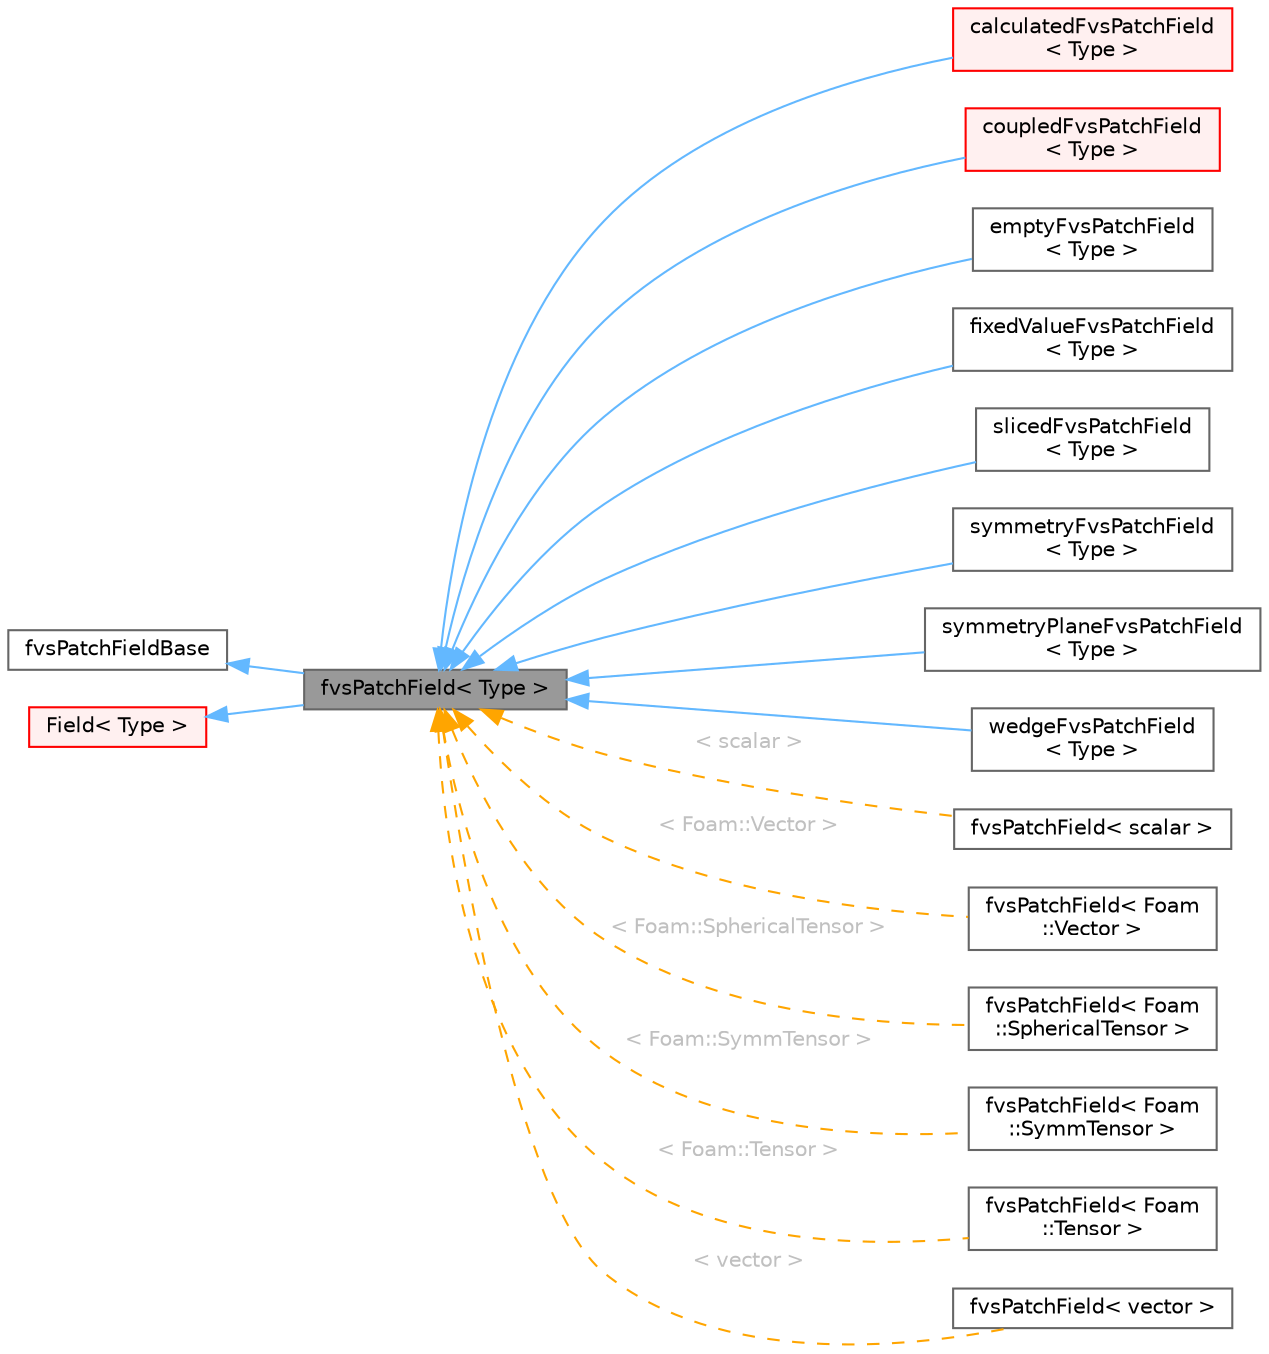 digraph "fvsPatchField&lt; Type &gt;"
{
 // LATEX_PDF_SIZE
  bgcolor="transparent";
  edge [fontname=Helvetica,fontsize=10,labelfontname=Helvetica,labelfontsize=10];
  node [fontname=Helvetica,fontsize=10,shape=box,height=0.2,width=0.4];
  rankdir="LR";
  Node1 [id="Node000001",label="fvsPatchField\< Type \>",height=0.2,width=0.4,color="gray40", fillcolor="grey60", style="filled", fontcolor="black",tooltip="An abstract base class with a fat-interface to all derived classes covering all possible ways in whic..."];
  Node2 -> Node1 [id="edge1_Node000001_Node000002",dir="back",color="steelblue1",style="solid",tooltip=" "];
  Node2 [id="Node000002",label="fvsPatchFieldBase",height=0.2,width=0.4,color="gray40", fillcolor="white", style="filled",URL="$classFoam_1_1fvsPatchFieldBase.html",tooltip=" "];
  Node3 -> Node1 [id="edge2_Node000001_Node000003",dir="back",color="steelblue1",style="solid",tooltip=" "];
  Node3 [id="Node000003",label="Field\< Type \>",height=0.2,width=0.4,color="red", fillcolor="#FFF0F0", style="filled",URL="$classFoam_1_1Field.html",tooltip="Generic templated field type."];
  Node1 -> Node10 [id="edge3_Node000001_Node000010",dir="back",color="steelblue1",style="solid",tooltip=" "];
  Node10 [id="Node000010",label="calculatedFvsPatchField\l\< Type \>",height=0.2,width=0.4,color="red", fillcolor="#FFF0F0", style="filled",URL="$classFoam_1_1calculatedFvsPatchField.html",tooltip="Foam::calculatedFvsPatchField."];
  Node1 -> Node12 [id="edge4_Node000001_Node000012",dir="back",color="steelblue1",style="solid",tooltip=" "];
  Node12 [id="Node000012",label="coupledFvsPatchField\l\< Type \>",height=0.2,width=0.4,color="red", fillcolor="#FFF0F0", style="filled",URL="$classFoam_1_1coupledFvsPatchField.html",tooltip="Foam::coupledFvsPatchField."];
  Node1 -> Node20 [id="edge5_Node000001_Node000020",dir="back",color="steelblue1",style="solid",tooltip=" "];
  Node20 [id="Node000020",label="emptyFvsPatchField\l\< Type \>",height=0.2,width=0.4,color="gray40", fillcolor="white", style="filled",URL="$classFoam_1_1emptyFvsPatchField.html",tooltip="Foam::emptyFvsPatchField."];
  Node1 -> Node21 [id="edge6_Node000001_Node000021",dir="back",color="steelblue1",style="solid",tooltip=" "];
  Node21 [id="Node000021",label="fixedValueFvsPatchField\l\< Type \>",height=0.2,width=0.4,color="gray40", fillcolor="white", style="filled",URL="$classFoam_1_1fixedValueFvsPatchField.html",tooltip="Foam::fixedValueFvsPatchField."];
  Node1 -> Node22 [id="edge7_Node000001_Node000022",dir="back",color="steelblue1",style="solid",tooltip=" "];
  Node22 [id="Node000022",label="slicedFvsPatchField\l\< Type \>",height=0.2,width=0.4,color="gray40", fillcolor="white", style="filled",URL="$classFoam_1_1slicedFvsPatchField.html",tooltip="Specialization of fvsPatchField which creates the underlying fvsPatchField as a slice of the given co..."];
  Node1 -> Node23 [id="edge8_Node000001_Node000023",dir="back",color="steelblue1",style="solid",tooltip=" "];
  Node23 [id="Node000023",label="symmetryFvsPatchField\l\< Type \>",height=0.2,width=0.4,color="gray40", fillcolor="white", style="filled",URL="$classFoam_1_1symmetryFvsPatchField.html",tooltip="Foam::symmetryFvsPatchField."];
  Node1 -> Node24 [id="edge9_Node000001_Node000024",dir="back",color="steelblue1",style="solid",tooltip=" "];
  Node24 [id="Node000024",label="symmetryPlaneFvsPatchField\l\< Type \>",height=0.2,width=0.4,color="gray40", fillcolor="white", style="filled",URL="$classFoam_1_1symmetryPlaneFvsPatchField.html",tooltip="Foam::symmetryPlaneFvsPatchField."];
  Node1 -> Node25 [id="edge10_Node000001_Node000025",dir="back",color="steelblue1",style="solid",tooltip=" "];
  Node25 [id="Node000025",label="wedgeFvsPatchField\l\< Type \>",height=0.2,width=0.4,color="gray40", fillcolor="white", style="filled",URL="$classFoam_1_1wedgeFvsPatchField.html",tooltip="Foam::wedgeFvsPatchField."];
  Node1 -> Node26 [id="edge11_Node000001_Node000026",dir="back",color="orange",style="dashed",tooltip=" ",label=" \< scalar \>",fontcolor="grey" ];
  Node26 [id="Node000026",label="fvsPatchField\< scalar \>",height=0.2,width=0.4,color="gray40", fillcolor="white", style="filled",URL="$classFoam_1_1fvsPatchField.html",tooltip=" "];
  Node1 -> Node27 [id="edge12_Node000001_Node000027",dir="back",color="orange",style="dashed",tooltip=" ",label=" \< Foam::Vector \>",fontcolor="grey" ];
  Node27 [id="Node000027",label="fvsPatchField\< Foam\l::Vector \>",height=0.2,width=0.4,color="gray40", fillcolor="white", style="filled",URL="$classFoam_1_1fvsPatchField.html",tooltip=" "];
  Node1 -> Node28 [id="edge13_Node000001_Node000028",dir="back",color="orange",style="dashed",tooltip=" ",label=" \< Foam::SphericalTensor \>",fontcolor="grey" ];
  Node28 [id="Node000028",label="fvsPatchField\< Foam\l::SphericalTensor \>",height=0.2,width=0.4,color="gray40", fillcolor="white", style="filled",URL="$classFoam_1_1fvsPatchField.html",tooltip=" "];
  Node1 -> Node29 [id="edge14_Node000001_Node000029",dir="back",color="orange",style="dashed",tooltip=" ",label=" \< Foam::SymmTensor \>",fontcolor="grey" ];
  Node29 [id="Node000029",label="fvsPatchField\< Foam\l::SymmTensor \>",height=0.2,width=0.4,color="gray40", fillcolor="white", style="filled",URL="$classFoam_1_1fvsPatchField.html",tooltip=" "];
  Node1 -> Node30 [id="edge15_Node000001_Node000030",dir="back",color="orange",style="dashed",tooltip=" ",label=" \< Foam::Tensor \>",fontcolor="grey" ];
  Node30 [id="Node000030",label="fvsPatchField\< Foam\l::Tensor \>",height=0.2,width=0.4,color="gray40", fillcolor="white", style="filled",URL="$classFoam_1_1fvsPatchField.html",tooltip=" "];
  Node1 -> Node31 [id="edge16_Node000001_Node000031",dir="back",color="orange",style="dashed",tooltip=" ",label=" \< vector \>",fontcolor="grey" ];
  Node31 [id="Node000031",label="fvsPatchField\< vector \>",height=0.2,width=0.4,color="gray40", fillcolor="white", style="filled",URL="$classFoam_1_1fvsPatchField.html",tooltip=" "];
}
